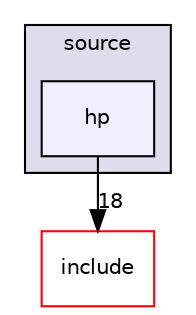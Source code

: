digraph "source/hp" {
  compound=true
  node [ fontsize="10", fontname="Helvetica"];
  edge [ labelfontsize="10", labelfontname="Helvetica"];
  subgraph clusterdir_b2f33c71d4aa5e7af42a1ca61ff5af1b {
    graph [ bgcolor="#ddddee", pencolor="black", label="source" fontname="Helvetica", fontsize="10", URL="dir_b2f33c71d4aa5e7af42a1ca61ff5af1b.html"]
  dir_8a85bdb9c590c2e5c3bf7eb8c5a1f6d5 [shape=box, label="hp", style="filled", fillcolor="#eeeeff", pencolor="black", URL="dir_8a85bdb9c590c2e5c3bf7eb8c5a1f6d5.html"];
  }
  dir_d44c64559bbebec7f509842c48db8b23 [shape=box label="include" fillcolor="white" style="filled" color="red" URL="dir_d44c64559bbebec7f509842c48db8b23.html"];
  dir_8a85bdb9c590c2e5c3bf7eb8c5a1f6d5->dir_d44c64559bbebec7f509842c48db8b23 [headlabel="18", labeldistance=1.5 headhref="dir_000049_000004.html"];
}
